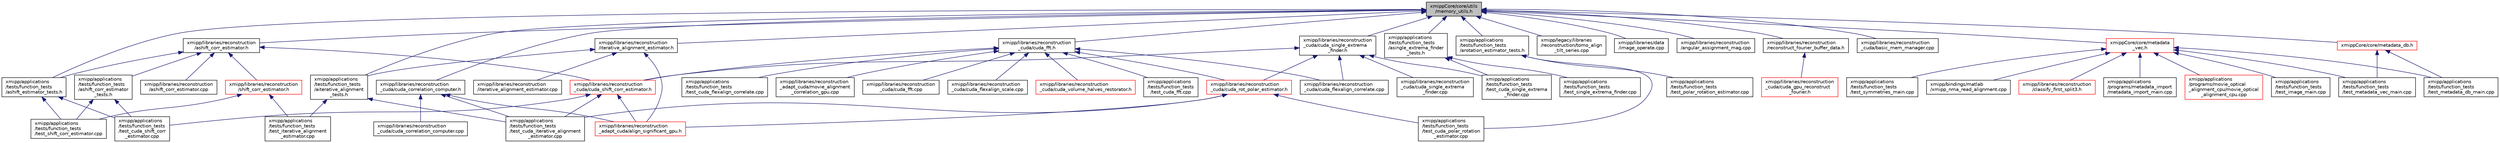 digraph "xmippCore/core/utils/memory_utils.h"
{
  edge [fontname="Helvetica",fontsize="10",labelfontname="Helvetica",labelfontsize="10"];
  node [fontname="Helvetica",fontsize="10",shape=record];
  Node7 [label="xmippCore/core/utils\l/memory_utils.h",height=0.2,width=0.4,color="black", fillcolor="grey75", style="filled", fontcolor="black"];
  Node7 -> Node8 [dir="back",color="midnightblue",fontsize="10",style="solid",fontname="Helvetica"];
  Node8 [label="xmipp/applications\l/tests/function_tests\l/aiterative_alignment\l_tests.h",height=0.2,width=0.4,color="black", fillcolor="white", style="filled",URL="$aiterative__alignment__tests_8h.html"];
  Node8 -> Node9 [dir="back",color="midnightblue",fontsize="10",style="solid",fontname="Helvetica"];
  Node9 [label="xmipp/applications\l/tests/function_tests\l/test_cuda_iterative_alignment\l_estimator.cpp",height=0.2,width=0.4,color="black", fillcolor="white", style="filled",URL="$test__cuda__iterative__alignment__estimator_8cpp.html"];
  Node8 -> Node10 [dir="back",color="midnightblue",fontsize="10",style="solid",fontname="Helvetica"];
  Node10 [label="xmipp/applications\l/tests/function_tests\l/test_iterative_alignment\l_estimator.cpp",height=0.2,width=0.4,color="black", fillcolor="white", style="filled",URL="$test__iterative__alignment__estimator_8cpp.html"];
  Node7 -> Node11 [dir="back",color="midnightblue",fontsize="10",style="solid",fontname="Helvetica"];
  Node11 [label="xmipp/applications\l/tests/function_tests\l/arotation_estimator_tests.h",height=0.2,width=0.4,color="black", fillcolor="white", style="filled",URL="$arotation__estimator__tests_8h.html"];
  Node11 -> Node12 [dir="back",color="midnightblue",fontsize="10",style="solid",fontname="Helvetica"];
  Node12 [label="xmipp/applications\l/tests/function_tests\l/test_cuda_polar_rotation\l_estimator.cpp",height=0.2,width=0.4,color="black", fillcolor="white", style="filled",URL="$test__cuda__polar__rotation__estimator_8cpp.html"];
  Node11 -> Node13 [dir="back",color="midnightblue",fontsize="10",style="solid",fontname="Helvetica"];
  Node13 [label="xmipp/applications\l/tests/function_tests\l/test_polar_rotation_estimator.cpp",height=0.2,width=0.4,color="black", fillcolor="white", style="filled",URL="$test__polar__rotation__estimator_8cpp.html"];
  Node7 -> Node14 [dir="back",color="midnightblue",fontsize="10",style="solid",fontname="Helvetica"];
  Node14 [label="xmipp/applications\l/tests/function_tests\l/ashift_estimator_tests.h",height=0.2,width=0.4,color="black", fillcolor="white", style="filled",URL="$ashift__estimator__tests_8h.html"];
  Node14 -> Node15 [dir="back",color="midnightblue",fontsize="10",style="solid",fontname="Helvetica"];
  Node15 [label="xmipp/applications\l/tests/function_tests\l/test_cuda_shift_corr\l_estimator.cpp",height=0.2,width=0.4,color="black", fillcolor="white", style="filled",URL="$test__cuda__shift__corr__estimator_8cpp.html"];
  Node14 -> Node16 [dir="back",color="midnightblue",fontsize="10",style="solid",fontname="Helvetica"];
  Node16 [label="xmipp/applications\l/tests/function_tests\l/test_shift_corr_estimator.cpp",height=0.2,width=0.4,color="black", fillcolor="white", style="filled",URL="$test__shift__corr__estimator_8cpp.html"];
  Node7 -> Node17 [dir="back",color="midnightblue",fontsize="10",style="solid",fontname="Helvetica"];
  Node17 [label="xmipp/applications\l/tests/function_tests\l/asingle_extrema_finder\l_tests.h",height=0.2,width=0.4,color="black", fillcolor="white", style="filled",URL="$asingle__extrema__finder__tests_8h.html"];
  Node17 -> Node18 [dir="back",color="midnightblue",fontsize="10",style="solid",fontname="Helvetica"];
  Node18 [label="xmipp/applications\l/tests/function_tests\l/test_cuda_single_extrema\l_finder.cpp",height=0.2,width=0.4,color="black", fillcolor="white", style="filled",URL="$test__cuda__single__extrema__finder_8cpp.html"];
  Node17 -> Node19 [dir="back",color="midnightblue",fontsize="10",style="solid",fontname="Helvetica"];
  Node19 [label="xmipp/applications\l/tests/function_tests\l/test_single_extrema_finder.cpp",height=0.2,width=0.4,color="black", fillcolor="white", style="filled",URL="$test__single__extrema__finder_8cpp.html"];
  Node7 -> Node20 [dir="back",color="midnightblue",fontsize="10",style="solid",fontname="Helvetica"];
  Node20 [label="xmipp/legacy/libraries\l/reconstruction/tomo_align\l_tilt_series.cpp",height=0.2,width=0.4,color="black", fillcolor="white", style="filled",URL="$tomo__align__tilt__series_8cpp.html"];
  Node7 -> Node21 [dir="back",color="midnightblue",fontsize="10",style="solid",fontname="Helvetica"];
  Node21 [label="xmipp/libraries/data\l/image_operate.cpp",height=0.2,width=0.4,color="black", fillcolor="white", style="filled",URL="$image__operate_8cpp.html"];
  Node7 -> Node22 [dir="back",color="midnightblue",fontsize="10",style="solid",fontname="Helvetica"];
  Node22 [label="xmipp/libraries/reconstruction\l/angular_assignment_mag.cpp",height=0.2,width=0.4,color="black", fillcolor="white", style="filled",URL="$angular__assignment__mag_8cpp.html"];
  Node7 -> Node23 [dir="back",color="midnightblue",fontsize="10",style="solid",fontname="Helvetica"];
  Node23 [label="xmipp/libraries/reconstruction\l/ashift_corr_estimator.h",height=0.2,width=0.4,color="black", fillcolor="white", style="filled",URL="$ashift__corr__estimator_8h.html"];
  Node23 -> Node24 [dir="back",color="midnightblue",fontsize="10",style="solid",fontname="Helvetica"];
  Node24 [label="xmipp/applications\l/tests/function_tests\l/ashift_corr_estimator\l_tests.h",height=0.2,width=0.4,color="black", fillcolor="white", style="filled",URL="$ashift__corr__estimator__tests_8h.html"];
  Node24 -> Node15 [dir="back",color="midnightblue",fontsize="10",style="solid",fontname="Helvetica"];
  Node24 -> Node16 [dir="back",color="midnightblue",fontsize="10",style="solid",fontname="Helvetica"];
  Node23 -> Node14 [dir="back",color="midnightblue",fontsize="10",style="solid",fontname="Helvetica"];
  Node23 -> Node25 [dir="back",color="midnightblue",fontsize="10",style="solid",fontname="Helvetica"];
  Node25 [label="xmipp/libraries/reconstruction\l/ashift_corr_estimator.cpp",height=0.2,width=0.4,color="black", fillcolor="white", style="filled",URL="$ashift__corr__estimator_8cpp.html"];
  Node23 -> Node26 [dir="back",color="midnightblue",fontsize="10",style="solid",fontname="Helvetica"];
  Node26 [label="xmipp/libraries/reconstruction\l/shift_corr_estimator.h",height=0.2,width=0.4,color="red", fillcolor="white", style="filled",URL="$shift__corr__estimator_8h.html"];
  Node26 -> Node10 [dir="back",color="midnightblue",fontsize="10",style="solid",fontname="Helvetica"];
  Node26 -> Node16 [dir="back",color="midnightblue",fontsize="10",style="solid",fontname="Helvetica"];
  Node23 -> Node28 [dir="back",color="midnightblue",fontsize="10",style="solid",fontname="Helvetica"];
  Node28 [label="xmipp/libraries/reconstruction\l_cuda/cuda_shift_corr_estimator.h",height=0.2,width=0.4,color="red", fillcolor="white", style="filled",URL="$cuda__shift__corr__estimator_8h.html"];
  Node28 -> Node9 [dir="back",color="midnightblue",fontsize="10",style="solid",fontname="Helvetica"];
  Node28 -> Node15 [dir="back",color="midnightblue",fontsize="10",style="solid",fontname="Helvetica"];
  Node28 -> Node29 [dir="back",color="midnightblue",fontsize="10",style="solid",fontname="Helvetica"];
  Node29 [label="xmipp/libraries/reconstruction\l_adapt_cuda/align_significant_gpu.h",height=0.2,width=0.4,color="red", fillcolor="white", style="filled",URL="$align__significant__gpu_8h.html"];
  Node7 -> Node33 [dir="back",color="midnightblue",fontsize="10",style="solid",fontname="Helvetica"];
  Node33 [label="xmipp/libraries/reconstruction\l/iterative_alignment_estimator.h",height=0.2,width=0.4,color="black", fillcolor="white", style="filled",URL="$iterative__alignment__estimator_8h.html"];
  Node33 -> Node8 [dir="back",color="midnightblue",fontsize="10",style="solid",fontname="Helvetica"];
  Node33 -> Node34 [dir="back",color="midnightblue",fontsize="10",style="solid",fontname="Helvetica"];
  Node34 [label="xmipp/libraries/reconstruction\l/iterative_alignment_estimator.cpp",height=0.2,width=0.4,color="black", fillcolor="white", style="filled",URL="$iterative__alignment__estimator_8cpp.html"];
  Node33 -> Node29 [dir="back",color="midnightblue",fontsize="10",style="solid",fontname="Helvetica"];
  Node7 -> Node35 [dir="back",color="midnightblue",fontsize="10",style="solid",fontname="Helvetica"];
  Node35 [label="xmipp/libraries/reconstruction\l/reconstruct_fourier_buffer_data.h",height=0.2,width=0.4,color="black", fillcolor="white", style="filled",URL="$reconstruct__fourier__buffer__data_8h.html"];
  Node35 -> Node36 [dir="back",color="midnightblue",fontsize="10",style="solid",fontname="Helvetica"];
  Node36 [label="xmipp/libraries/reconstruction\l_cuda/cuda_gpu_reconstruct\l_fourier.h",height=0.2,width=0.4,color="red", fillcolor="white", style="filled",URL="$cuda__gpu__reconstruct__fourier_8h.html"];
  Node7 -> Node39 [dir="back",color="midnightblue",fontsize="10",style="solid",fontname="Helvetica"];
  Node39 [label="xmipp/libraries/reconstruction\l_cuda/basic_mem_manager.cpp",height=0.2,width=0.4,color="black", fillcolor="white", style="filled",URL="$basic__mem__manager_8cpp.html"];
  Node7 -> Node40 [dir="back",color="midnightblue",fontsize="10",style="solid",fontname="Helvetica"];
  Node40 [label="xmipp/libraries/reconstruction\l_cuda/cuda_correlation_computer.h",height=0.2,width=0.4,color="black", fillcolor="white", style="filled",URL="$cuda__correlation__computer_8h.html"];
  Node40 -> Node9 [dir="back",color="midnightblue",fontsize="10",style="solid",fontname="Helvetica"];
  Node40 -> Node29 [dir="back",color="midnightblue",fontsize="10",style="solid",fontname="Helvetica"];
  Node40 -> Node41 [dir="back",color="midnightblue",fontsize="10",style="solid",fontname="Helvetica"];
  Node41 [label="xmipp/libraries/reconstruction\l_cuda/cuda_correlation_computer.cpp",height=0.2,width=0.4,color="black", fillcolor="white", style="filled",URL="$cuda__correlation__computer_8cpp.html"];
  Node7 -> Node42 [dir="back",color="midnightblue",fontsize="10",style="solid",fontname="Helvetica"];
  Node42 [label="xmipp/libraries/reconstruction\l_cuda/cuda_fft.h",height=0.2,width=0.4,color="black", fillcolor="white", style="filled",URL="$cuda__fft_8h.html"];
  Node42 -> Node43 [dir="back",color="midnightblue",fontsize="10",style="solid",fontname="Helvetica"];
  Node43 [label="xmipp/applications\l/tests/function_tests\l/test_cuda_fft.cpp",height=0.2,width=0.4,color="black", fillcolor="white", style="filled",URL="$test__cuda__fft_8cpp.html"];
  Node42 -> Node44 [dir="back",color="midnightblue",fontsize="10",style="solid",fontname="Helvetica"];
  Node44 [label="xmipp/applications\l/tests/function_tests\l/test_cuda_flexalign_correlate.cpp",height=0.2,width=0.4,color="black", fillcolor="white", style="filled",URL="$test__cuda__flexalign__correlate_8cpp.html"];
  Node42 -> Node45 [dir="back",color="midnightblue",fontsize="10",style="solid",fontname="Helvetica"];
  Node45 [label="xmipp/libraries/reconstruction\l_adapt_cuda/movie_alignment\l_correlation_gpu.cpp",height=0.2,width=0.4,color="black", fillcolor="white", style="filled",URL="$movie__alignment__correlation__gpu_8cpp.html"];
  Node42 -> Node46 [dir="back",color="midnightblue",fontsize="10",style="solid",fontname="Helvetica"];
  Node46 [label="xmipp/libraries/reconstruction\l_cuda/cuda_fft.cpp",height=0.2,width=0.4,color="black", fillcolor="white", style="filled",URL="$cuda__fft_8cpp.html"];
  Node42 -> Node47 [dir="back",color="midnightblue",fontsize="10",style="solid",fontname="Helvetica"];
  Node47 [label="xmipp/libraries/reconstruction\l_cuda/cuda_flexalign_correlate.cpp",height=0.2,width=0.4,color="black", fillcolor="white", style="filled",URL="$cuda__flexalign__correlate_8cpp.html"];
  Node42 -> Node48 [dir="back",color="midnightblue",fontsize="10",style="solid",fontname="Helvetica"];
  Node48 [label="xmipp/libraries/reconstruction\l_cuda/cuda_flexalign_scale.cpp",height=0.2,width=0.4,color="black", fillcolor="white", style="filled",URL="$cuda__flexalign__scale_8cpp.html"];
  Node42 -> Node49 [dir="back",color="midnightblue",fontsize="10",style="solid",fontname="Helvetica"];
  Node49 [label="xmipp/libraries/reconstruction\l_cuda/cuda_rot_polar_estimator.h",height=0.2,width=0.4,color="red", fillcolor="white", style="filled",URL="$cuda__rot__polar__estimator_8h.html"];
  Node49 -> Node9 [dir="back",color="midnightblue",fontsize="10",style="solid",fontname="Helvetica"];
  Node49 -> Node12 [dir="back",color="midnightblue",fontsize="10",style="solid",fontname="Helvetica"];
  Node49 -> Node29 [dir="back",color="midnightblue",fontsize="10",style="solid",fontname="Helvetica"];
  Node42 -> Node28 [dir="back",color="midnightblue",fontsize="10",style="solid",fontname="Helvetica"];
  Node42 -> Node51 [dir="back",color="midnightblue",fontsize="10",style="solid",fontname="Helvetica"];
  Node51 [label="xmipp/libraries/reconstruction\l_cuda/cuda_volume_halves_restorator.h",height=0.2,width=0.4,color="red", fillcolor="white", style="filled",URL="$cuda__volume__halves__restorator_8h.html"];
  Node7 -> Node57 [dir="back",color="midnightblue",fontsize="10",style="solid",fontname="Helvetica"];
  Node57 [label="xmipp/libraries/reconstruction\l_cuda/cuda_single_extrema\l_finder.h",height=0.2,width=0.4,color="black", fillcolor="white", style="filled",URL="$cuda__single__extrema__finder_8h.html"];
  Node57 -> Node18 [dir="back",color="midnightblue",fontsize="10",style="solid",fontname="Helvetica"];
  Node57 -> Node47 [dir="back",color="midnightblue",fontsize="10",style="solid",fontname="Helvetica"];
  Node57 -> Node49 [dir="back",color="midnightblue",fontsize="10",style="solid",fontname="Helvetica"];
  Node57 -> Node28 [dir="back",color="midnightblue",fontsize="10",style="solid",fontname="Helvetica"];
  Node57 -> Node58 [dir="back",color="midnightblue",fontsize="10",style="solid",fontname="Helvetica"];
  Node58 [label="xmipp/libraries/reconstruction\l_cuda/cuda_single_extrema\l_finder.cpp",height=0.2,width=0.4,color="black", fillcolor="white", style="filled",URL="$cuda__single__extrema__finder_8cpp.html"];
  Node7 -> Node59 [dir="back",color="midnightblue",fontsize="10",style="solid",fontname="Helvetica"];
  Node59 [label="xmippCore/core/metadata\l_vec.h",height=0.2,width=0.4,color="red", fillcolor="white", style="filled",URL="$metadata__vec_8h.html"];
  Node59 -> Node60 [dir="back",color="midnightblue",fontsize="10",style="solid",fontname="Helvetica"];
  Node60 [label="xmipp/libraries/reconstruction\l/classify_first_split3.h",height=0.2,width=0.4,color="red", fillcolor="white", style="filled",URL="$classify__first__split3_8h.html"];
  Node59 -> Node63 [dir="back",color="midnightblue",fontsize="10",style="solid",fontname="Helvetica"];
  Node63 [label="xmipp/applications\l/programs/metadata_import\l/metadata_import_main.cpp",height=0.2,width=0.4,color="black", fillcolor="white", style="filled",URL="$metadata__import__main_8cpp.html"];
  Node59 -> Node64 [dir="back",color="midnightblue",fontsize="10",style="solid",fontname="Helvetica"];
  Node64 [label="xmipp/applications\l/programs/movie_optical\l_alignment_cpu/movie_optical\l_alignment_cpu.cpp",height=0.2,width=0.4,color="red", fillcolor="white", style="filled",URL="$movie__optical__alignment__cpu_8cpp.html"];
  Node59 -> Node66 [dir="back",color="midnightblue",fontsize="10",style="solid",fontname="Helvetica"];
  Node66 [label="xmipp/applications\l/tests/function_tests\l/test_image_main.cpp",height=0.2,width=0.4,color="black", fillcolor="white", style="filled",URL="$test__image__main_8cpp.html"];
  Node59 -> Node67 [dir="back",color="midnightblue",fontsize="10",style="solid",fontname="Helvetica"];
  Node67 [label="xmipp/applications\l/tests/function_tests\l/test_metadata_db_main.cpp",height=0.2,width=0.4,color="black", fillcolor="white", style="filled",URL="$test__metadata__db__main_8cpp.html"];
  Node59 -> Node68 [dir="back",color="midnightblue",fontsize="10",style="solid",fontname="Helvetica"];
  Node68 [label="xmipp/applications\l/tests/function_tests\l/test_metadata_vec_main.cpp",height=0.2,width=0.4,color="black", fillcolor="white", style="filled",URL="$test__metadata__vec__main_8cpp.html"];
  Node59 -> Node69 [dir="back",color="midnightblue",fontsize="10",style="solid",fontname="Helvetica"];
  Node69 [label="xmipp/applications\l/tests/function_tests\l/test_symmetries_main.cpp",height=0.2,width=0.4,color="black", fillcolor="white", style="filled",URL="$test__symmetries__main_8cpp.html"];
  Node59 -> Node70 [dir="back",color="midnightblue",fontsize="10",style="solid",fontname="Helvetica"];
  Node70 [label="xmipp/bindings/matlab\l/xmipp_nma_read_alignment.cpp",height=0.2,width=0.4,color="black", fillcolor="white", style="filled",URL="$xmipp__nma__read__alignment_8cpp.html"];
  Node7 -> Node656 [dir="back",color="midnightblue",fontsize="10",style="solid",fontname="Helvetica"];
  Node656 [label="xmippCore/core/metadata_db.h",height=0.2,width=0.4,color="red", fillcolor="white", style="filled",URL="$metadata__db_8h.html"];
  Node656 -> Node67 [dir="back",color="midnightblue",fontsize="10",style="solid",fontname="Helvetica"];
  Node656 -> Node68 [dir="back",color="midnightblue",fontsize="10",style="solid",fontname="Helvetica"];
}
